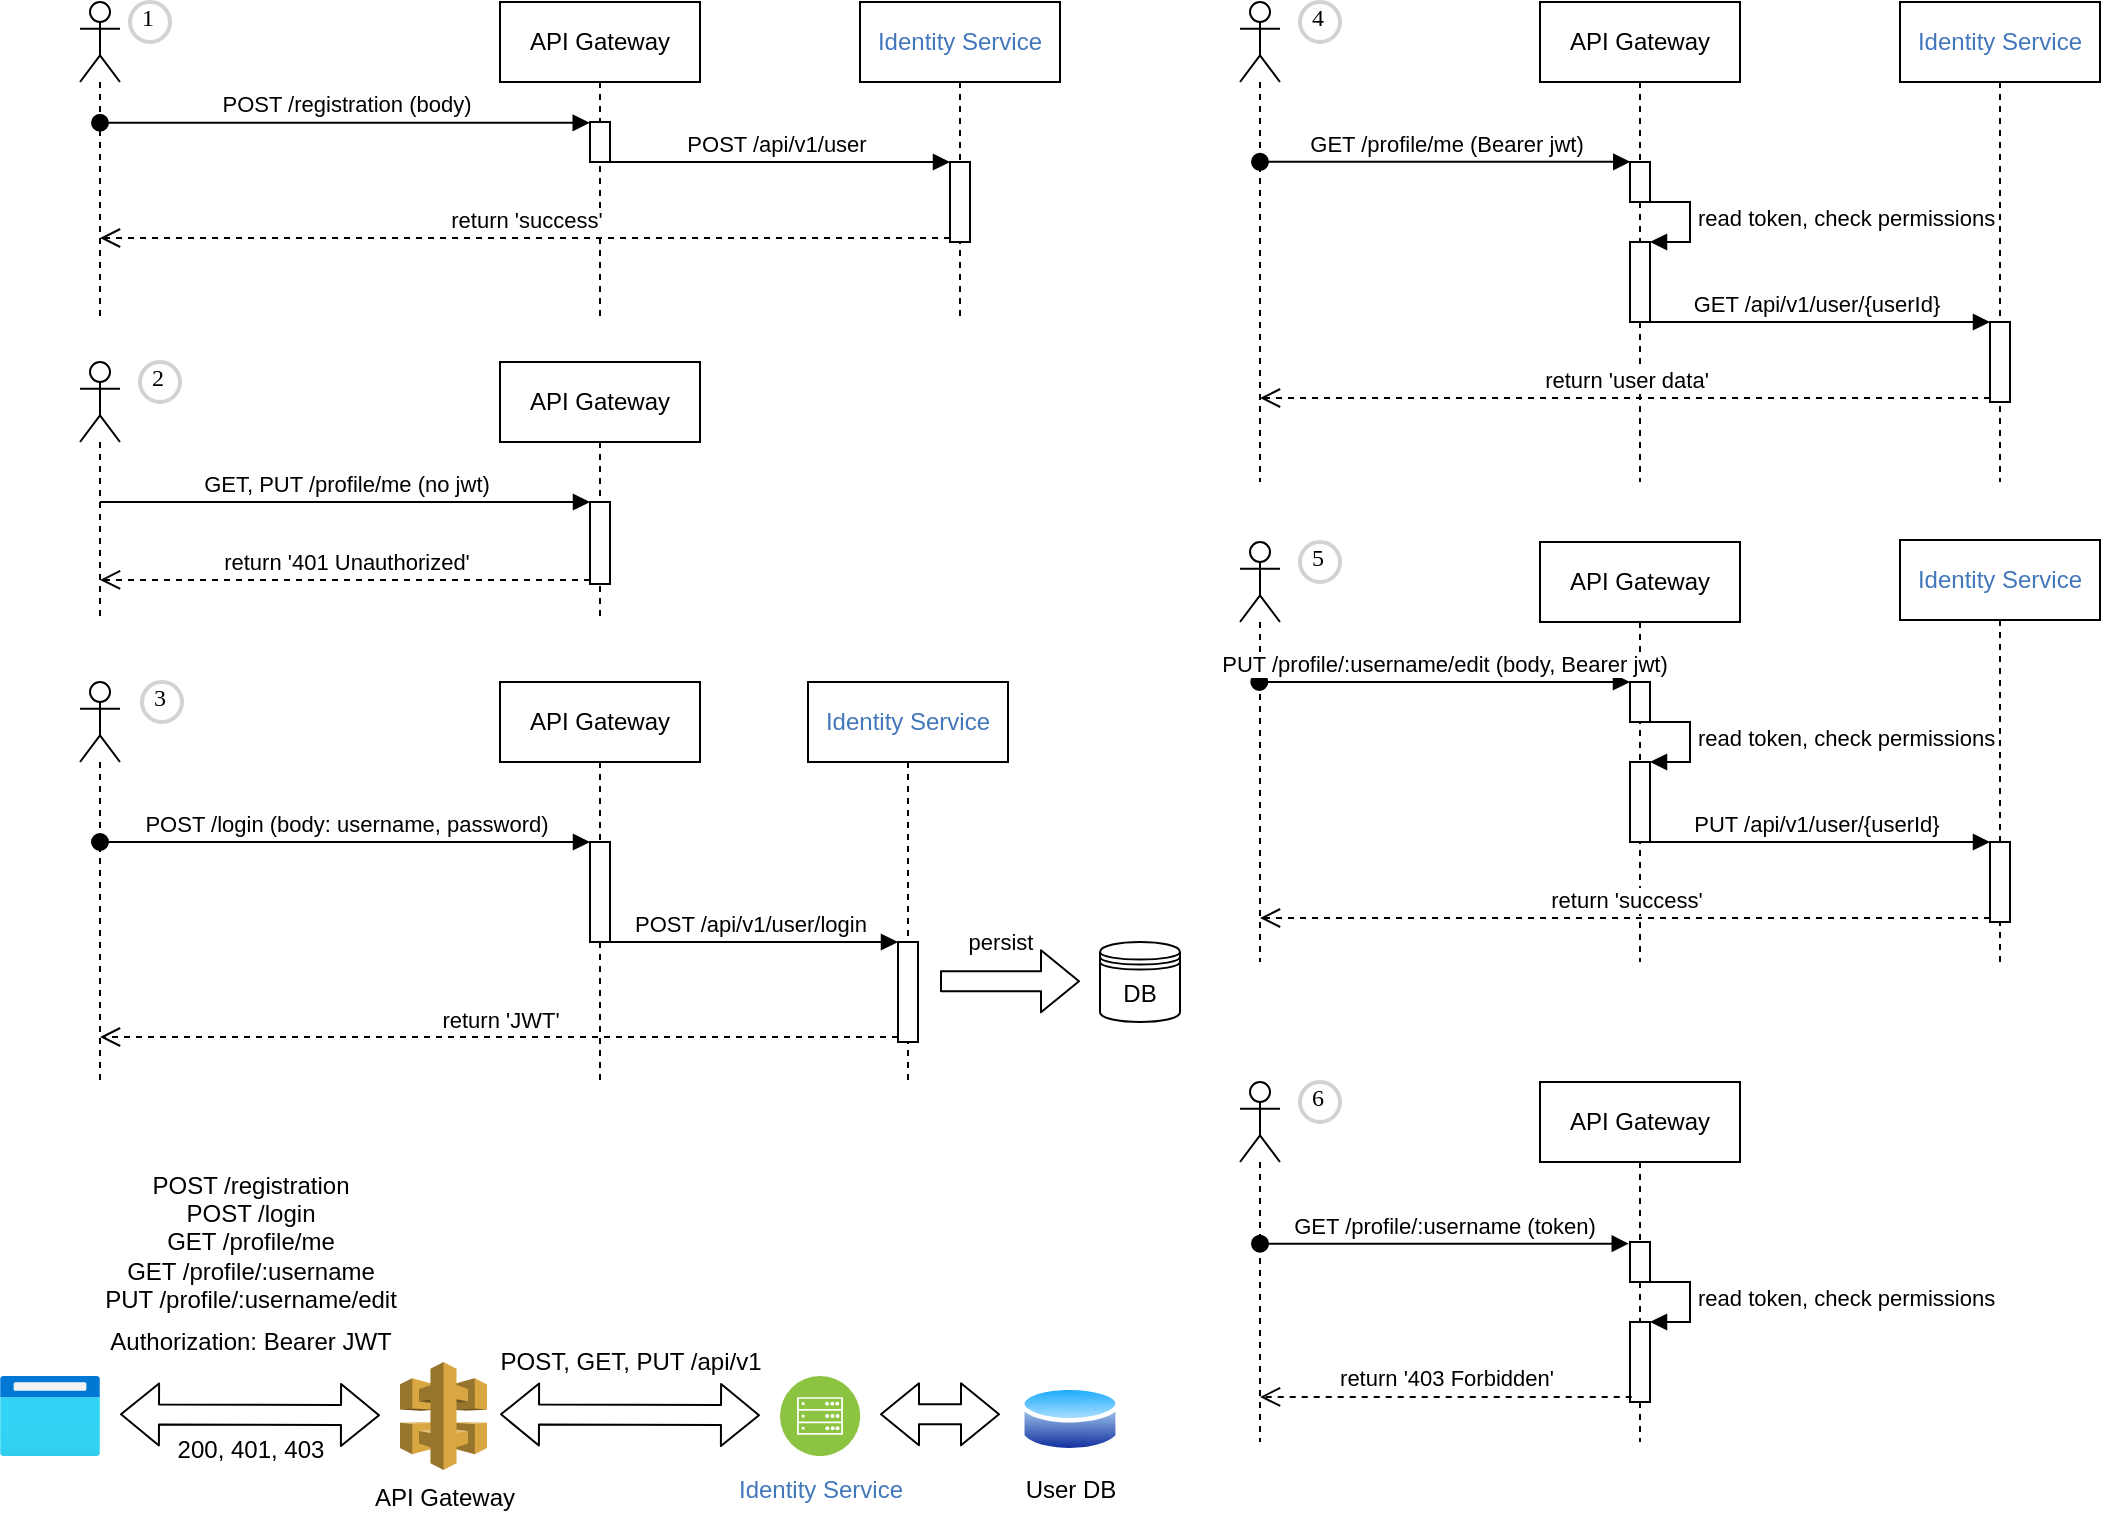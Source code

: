<mxfile version="14.4.4" type="device"><diagram id="nFXJjikjOwIT_BR8X2z7" name="Page-1"><mxGraphModel dx="1390" dy="777" grid="1" gridSize="10" guides="1" tooltips="1" connect="1" arrows="1" fold="1" page="1" pageScale="1" pageWidth="827" pageHeight="1169" math="0" shadow="0"><root><mxCell id="0"/><mxCell id="1" parent="0"/><mxCell id="s508sq6G9Ck7QgXvj-ri-51" value="API Gateway" style="outlineConnect=0;dashed=0;verticalLabelPosition=bottom;verticalAlign=top;align=center;html=1;shape=mxgraph.aws3.api_gateway;fillColor=#D9A741;gradientColor=none;" parent="1" vertex="1"><mxGeometry x="240" y="720" width="43.51" height="54" as="geometry"/></mxCell><mxCell id="s508sq6G9Ck7QgXvj-ri-53" value="" style="aspect=fixed;html=1;points=[];align=center;image;fontSize=12;image=img/lib/azure2/general/Browser.svg;" parent="1" vertex="1"><mxGeometry x="40" y="727" width="50" height="40" as="geometry"/></mxCell><mxCell id="s508sq6G9Ck7QgXvj-ri-56" value="Identity Service" style="aspect=fixed;perimeter=ellipsePerimeter;html=1;align=center;shadow=0;dashed=0;fontColor=#4277BB;labelBackgroundColor=#ffffff;fontSize=12;spacingTop=3;image;image=img/lib/ibm/infrastructure/mobile_backend.svg;" parent="1" vertex="1"><mxGeometry x="430" y="727" width="40" height="40" as="geometry"/></mxCell><mxCell id="s508sq6G9Ck7QgXvj-ri-83" value="" style="shape=umlLifeline;participant=umlActor;perimeter=lifelinePerimeter;whiteSpace=wrap;html=1;container=1;collapsible=0;recursiveResize=0;verticalAlign=top;spacingTop=36;outlineConnect=0;" parent="1" vertex="1"><mxGeometry x="80" y="40" width="20" height="160" as="geometry"/></mxCell><mxCell id="s508sq6G9Ck7QgXvj-ri-85" value="API Gateway" style="shape=umlLifeline;perimeter=lifelinePerimeter;whiteSpace=wrap;html=1;container=1;collapsible=0;recursiveResize=0;outlineConnect=0;fillColor=#ffffff;" parent="1" vertex="1"><mxGeometry x="290" y="40" width="100" height="160" as="geometry"/></mxCell><mxCell id="s508sq6G9Ck7QgXvj-ri-118" value="" style="html=1;points=[];perimeter=orthogonalPerimeter;fillColor=#ffffff;" parent="s508sq6G9Ck7QgXvj-ri-85" vertex="1"><mxGeometry x="45" y="60" width="10" height="20" as="geometry"/></mxCell><mxCell id="s508sq6G9Ck7QgXvj-ri-86" value="&lt;span style=&quot;color: rgb(66 , 119 , 187) ; background-color: rgb(255 , 255 , 255)&quot;&gt;Identity Service&lt;/span&gt;" style="shape=umlLifeline;perimeter=lifelinePerimeter;whiteSpace=wrap;html=1;container=1;collapsible=0;recursiveResize=0;outlineConnect=0;fillColor=#ffffff;" parent="1" vertex="1"><mxGeometry x="470" y="40" width="100" height="160" as="geometry"/></mxCell><mxCell id="s508sq6G9Ck7QgXvj-ri-110" value="" style="html=1;points=[];perimeter=orthogonalPerimeter;fillColor=#ffffff;" parent="s508sq6G9Ck7QgXvj-ri-86" vertex="1"><mxGeometry x="45" y="80" width="10" height="40" as="geometry"/></mxCell><mxCell id="s508sq6G9Ck7QgXvj-ri-111" value="POST /api/v1/user" style="html=1;verticalAlign=bottom;endArrow=block;entryX=0;entryY=0;" parent="1" source="s508sq6G9Ck7QgXvj-ri-85" target="s508sq6G9Ck7QgXvj-ri-110" edge="1"><mxGeometry relative="1" as="geometry"><mxPoint x="420" y="290" as="sourcePoint"/></mxGeometry></mxCell><mxCell id="s508sq6G9Ck7QgXvj-ri-112" value="return 'success'" style="html=1;verticalAlign=bottom;endArrow=open;dashed=1;endSize=8;exitX=0;exitY=0.95;" parent="1" source="s508sq6G9Ck7QgXvj-ri-110" target="s508sq6G9Ck7QgXvj-ri-83" edge="1"><mxGeometry relative="1" as="geometry"><mxPoint x="420" y="366" as="targetPoint"/></mxGeometry></mxCell><mxCell id="s508sq6G9Ck7QgXvj-ri-119" value="POST /registration (body)" style="html=1;verticalAlign=bottom;startArrow=oval;endArrow=block;startSize=8;entryX=-0.014;entryY=0.019;entryDx=0;entryDy=0;entryPerimeter=0;" parent="1" source="s508sq6G9Ck7QgXvj-ri-83" target="s508sq6G9Ck7QgXvj-ri-118" edge="1"><mxGeometry relative="1" as="geometry"><mxPoint x="150" y="120" as="sourcePoint"/></mxGeometry></mxCell><mxCell id="s508sq6G9Ck7QgXvj-ri-122" value="1" style="ellipse;whiteSpace=wrap;html=1;aspect=fixed;strokeWidth=2;fontFamily=Tahoma;spacingBottom=4;spacingRight=2;strokeColor=#d3d3d3;fillColor=#ffffff;" parent="1" vertex="1"><mxGeometry x="105" y="40" width="20" height="20" as="geometry"/></mxCell><mxCell id="s508sq6G9Ck7QgXvj-ri-162" value="" style="shape=umlLifeline;participant=umlActor;perimeter=lifelinePerimeter;whiteSpace=wrap;html=1;container=1;collapsible=0;recursiveResize=0;verticalAlign=top;spacingTop=36;outlineConnect=0;" parent="1" vertex="1"><mxGeometry x="80" y="220" width="20" height="130" as="geometry"/></mxCell><mxCell id="s508sq6G9Ck7QgXvj-ri-163" value="API Gateway" style="shape=umlLifeline;perimeter=lifelinePerimeter;whiteSpace=wrap;html=1;container=1;collapsible=0;recursiveResize=0;outlineConnect=0;fillColor=#ffffff;" parent="1" vertex="1"><mxGeometry x="290" y="220" width="100" height="130" as="geometry"/></mxCell><mxCell id="s508sq6G9Ck7QgXvj-ri-165" value="" style="html=1;points=[];perimeter=orthogonalPerimeter;fillColor=#ffffff;" parent="s508sq6G9Ck7QgXvj-ri-163" vertex="1"><mxGeometry x="45" y="70" width="10" height="41" as="geometry"/></mxCell><mxCell id="s508sq6G9Ck7QgXvj-ri-180" value="2" style="ellipse;whiteSpace=wrap;html=1;aspect=fixed;strokeWidth=2;fontFamily=Tahoma;spacingBottom=4;spacingRight=2;strokeColor=#d3d3d3;fillColor=#ffffff;" parent="1" vertex="1"><mxGeometry x="110" y="220" width="20" height="20" as="geometry"/></mxCell><mxCell id="s508sq6G9Ck7QgXvj-ri-181" value="GET, PUT /profile/me (no jwt)" style="html=1;verticalAlign=bottom;endArrow=block;entryX=0;entryY=0;" parent="1" source="s508sq6G9Ck7QgXvj-ri-162" target="s508sq6G9Ck7QgXvj-ri-165" edge="1"><mxGeometry relative="1" as="geometry"><mxPoint x="265" y="470" as="sourcePoint"/></mxGeometry></mxCell><mxCell id="s508sq6G9Ck7QgXvj-ri-182" value="return '401 Unauthorized'" style="html=1;verticalAlign=bottom;endArrow=open;dashed=1;endSize=8;exitX=0;exitY=0.95;" parent="1" source="s508sq6G9Ck7QgXvj-ri-165" target="s508sq6G9Ck7QgXvj-ri-162" edge="1"><mxGeometry relative="1" as="geometry"><mxPoint x="265" y="546" as="targetPoint"/></mxGeometry></mxCell><mxCell id="s508sq6G9Ck7QgXvj-ri-200" value="" style="shape=umlLifeline;participant=umlActor;perimeter=lifelinePerimeter;whiteSpace=wrap;html=1;container=1;collapsible=0;recursiveResize=0;verticalAlign=top;spacingTop=36;outlineConnect=0;" parent="1" vertex="1"><mxGeometry x="80" y="380" width="20" height="200" as="geometry"/></mxCell><mxCell id="s508sq6G9Ck7QgXvj-ri-201" value="API Gateway" style="shape=umlLifeline;perimeter=lifelinePerimeter;whiteSpace=wrap;html=1;container=1;collapsible=0;recursiveResize=0;outlineConnect=0;fillColor=#ffffff;" parent="1" vertex="1"><mxGeometry x="290" y="380" width="100" height="200" as="geometry"/></mxCell><mxCell id="s508sq6G9Ck7QgXvj-ri-203" value="" style="html=1;points=[];perimeter=orthogonalPerimeter;fillColor=#ffffff;" parent="s508sq6G9Ck7QgXvj-ri-201" vertex="1"><mxGeometry x="45" y="80" width="10" height="50" as="geometry"/></mxCell><mxCell id="s508sq6G9Ck7QgXvj-ri-207" value="&lt;span style=&quot;color: rgb(66 , 119 , 187) ; background-color: rgb(255 , 255 , 255)&quot;&gt;Identity Service&lt;/span&gt;" style="shape=umlLifeline;perimeter=lifelinePerimeter;whiteSpace=wrap;html=1;container=1;collapsible=0;recursiveResize=0;outlineConnect=0;fillColor=#ffffff;" parent="1" vertex="1"><mxGeometry x="444" y="380" width="100" height="200" as="geometry"/></mxCell><mxCell id="s508sq6G9Ck7QgXvj-ri-208" value="" style="html=1;points=[];perimeter=orthogonalPerimeter;fillColor=#ffffff;" parent="s508sq6G9Ck7QgXvj-ri-207" vertex="1"><mxGeometry x="45" y="130" width="10" height="50" as="geometry"/></mxCell><mxCell id="s508sq6G9Ck7QgXvj-ri-215" value="POST /login (body: username, password)" style="html=1;verticalAlign=bottom;startArrow=oval;endArrow=block;startSize=8;entryX=0;entryY=0;entryDx=0;entryDy=0;entryPerimeter=0;" parent="1" source="s508sq6G9Ck7QgXvj-ri-200" target="s508sq6G9Ck7QgXvj-ri-203" edge="1"><mxGeometry relative="1" as="geometry"><mxPoint x="275" y="650" as="sourcePoint"/></mxGeometry></mxCell><mxCell id="s508sq6G9Ck7QgXvj-ri-216" value="3" style="ellipse;whiteSpace=wrap;html=1;aspect=fixed;strokeWidth=2;fontFamily=Tahoma;spacingBottom=4;spacingRight=2;strokeColor=#d3d3d3;fillColor=#ffffff;" parent="1" vertex="1"><mxGeometry x="111" y="380" width="20" height="20" as="geometry"/></mxCell><mxCell id="s508sq6G9Ck7QgXvj-ri-217" value="POST /api/v1/user/login" style="html=1;verticalAlign=bottom;endArrow=block;entryX=0;entryY=0;" parent="1" source="s508sq6G9Ck7QgXvj-ri-201" target="s508sq6G9Ck7QgXvj-ri-208" edge="1"><mxGeometry relative="1" as="geometry"><mxPoint x="445" y="730" as="sourcePoint"/></mxGeometry></mxCell><mxCell id="s508sq6G9Ck7QgXvj-ri-218" value="return 'JWT'" style="html=1;verticalAlign=bottom;endArrow=open;dashed=1;endSize=8;exitX=0;exitY=0.95;" parent="1" source="s508sq6G9Ck7QgXvj-ri-208" target="s508sq6G9Ck7QgXvj-ri-200" edge="1"><mxGeometry relative="1" as="geometry"><mxPoint x="90" y="758" as="targetPoint"/></mxGeometry></mxCell><mxCell id="s508sq6G9Ck7QgXvj-ri-233" value="DB" style="shape=datastore;whiteSpace=wrap;html=1;fillColor=#ffffff;" parent="1" vertex="1"><mxGeometry x="590" y="510" width="40" height="40" as="geometry"/></mxCell><mxCell id="s508sq6G9Ck7QgXvj-ri-234" value="" style="shape=flexArrow;endArrow=classic;html=1;" parent="1" edge="1"><mxGeometry width="50" height="50" relative="1" as="geometry"><mxPoint x="510" y="529.66" as="sourcePoint"/><mxPoint x="580" y="529.66" as="targetPoint"/></mxGeometry></mxCell><mxCell id="s508sq6G9Ck7QgXvj-ri-235" value="persist" style="edgeLabel;html=1;align=center;verticalAlign=middle;resizable=0;points=[];" parent="s508sq6G9Ck7QgXvj-ri-234" vertex="1" connectable="0"><mxGeometry x="-0.43" y="-3" relative="1" as="geometry"><mxPoint x="10" y="-22.66" as="offset"/></mxGeometry></mxCell><mxCell id="s508sq6G9Ck7QgXvj-ri-236" value="" style="shape=umlLifeline;participant=umlActor;perimeter=lifelinePerimeter;whiteSpace=wrap;html=1;container=1;collapsible=0;recursiveResize=0;verticalAlign=top;spacingTop=36;outlineConnect=0;" parent="1" vertex="1"><mxGeometry x="660" y="40" width="20" height="240" as="geometry"/></mxCell><mxCell id="s508sq6G9Ck7QgXvj-ri-237" value="API Gateway" style="shape=umlLifeline;perimeter=lifelinePerimeter;whiteSpace=wrap;html=1;container=1;collapsible=0;recursiveResize=0;outlineConnect=0;fillColor=#ffffff;" parent="1" vertex="1"><mxGeometry x="810" y="40" width="100" height="240" as="geometry"/></mxCell><mxCell id="s508sq6G9Ck7QgXvj-ri-240" value="" style="html=1;points=[];perimeter=orthogonalPerimeter;fillColor=#ffffff;" parent="s508sq6G9Ck7QgXvj-ri-237" vertex="1"><mxGeometry x="45" y="80" width="10" height="20" as="geometry"/></mxCell><mxCell id="s508sq6G9Ck7QgXvj-ri-268" value="" style="html=1;points=[];perimeter=orthogonalPerimeter;fillColor=#ffffff;" parent="s508sq6G9Ck7QgXvj-ri-237" vertex="1"><mxGeometry x="45" y="120" width="10" height="40" as="geometry"/></mxCell><mxCell id="s508sq6G9Ck7QgXvj-ri-269" value="read token, check permissions" style="edgeStyle=orthogonalEdgeStyle;html=1;align=left;spacingLeft=2;endArrow=block;rounded=0;entryX=1;entryY=0;" parent="s508sq6G9Ck7QgXvj-ri-237" target="s508sq6G9Ck7QgXvj-ri-268" edge="1"><mxGeometry relative="1" as="geometry"><mxPoint x="50" y="100" as="sourcePoint"/><Array as="points"><mxPoint x="75" y="100"/></Array></mxGeometry></mxCell><mxCell id="s508sq6G9Ck7QgXvj-ri-243" value="&lt;span style=&quot;color: rgb(66 , 119 , 187) ; background-color: rgb(255 , 255 , 255)&quot;&gt;Identity Service&lt;/span&gt;" style="shape=umlLifeline;perimeter=lifelinePerimeter;whiteSpace=wrap;html=1;container=1;collapsible=0;recursiveResize=0;outlineConnect=0;fillColor=#ffffff;" parent="1" vertex="1"><mxGeometry x="990" y="40" width="100" height="240" as="geometry"/></mxCell><mxCell id="s508sq6G9Ck7QgXvj-ri-245" value="" style="html=1;points=[];perimeter=orthogonalPerimeter;fillColor=#ffffff;" parent="s508sq6G9Ck7QgXvj-ri-243" vertex="1"><mxGeometry x="45" y="160" width="10" height="40" as="geometry"/></mxCell><mxCell id="s508sq6G9Ck7QgXvj-ri-256" value="GET /profile/me (Bearer jwt)" style="html=1;verticalAlign=bottom;startArrow=oval;endArrow=block;startSize=8;entryX=0.013;entryY=-0.004;entryDx=0;entryDy=0;entryPerimeter=0;" parent="1" source="s508sq6G9Ck7QgXvj-ri-236" target="s508sq6G9Ck7QgXvj-ri-240" edge="1"><mxGeometry relative="1" as="geometry"><mxPoint x="795" y="380" as="sourcePoint"/></mxGeometry></mxCell><mxCell id="s508sq6G9Ck7QgXvj-ri-257" value="GET /api/v1/user/{userId}" style="html=1;verticalAlign=bottom;endArrow=block;entryX=0;entryY=0;" parent="1" source="s508sq6G9Ck7QgXvj-ri-237" target="s508sq6G9Ck7QgXvj-ri-245" edge="1"><mxGeometry relative="1" as="geometry"><mxPoint x="965" y="420" as="sourcePoint"/></mxGeometry></mxCell><mxCell id="s508sq6G9Ck7QgXvj-ri-258" value="return 'user data'" style="html=1;verticalAlign=bottom;endArrow=open;dashed=1;endSize=8;exitX=0;exitY=0.95;" parent="1" source="s508sq6G9Ck7QgXvj-ri-245" target="s508sq6G9Ck7QgXvj-ri-236" edge="1"><mxGeometry relative="1" as="geometry"><mxPoint x="965" y="496" as="targetPoint"/></mxGeometry></mxCell><mxCell id="s508sq6G9Ck7QgXvj-ri-271" value="4" style="ellipse;whiteSpace=wrap;html=1;aspect=fixed;strokeWidth=2;fontFamily=Tahoma;spacingBottom=4;spacingRight=2;strokeColor=#d3d3d3;fillColor=#ffffff;" parent="1" vertex="1"><mxGeometry x="690" y="40" width="20" height="20" as="geometry"/></mxCell><mxCell id="s508sq6G9Ck7QgXvj-ri-277" value="User DB" style="aspect=fixed;perimeter=ellipsePerimeter;html=1;align=center;shadow=0;dashed=0;spacingTop=3;image;image=img/lib/active_directory/database.svg;fillColor=#ffffff;" parent="1" vertex="1"><mxGeometry x="550" y="730" width="50" height="37" as="geometry"/></mxCell><mxCell id="s508sq6G9Ck7QgXvj-ri-278" value="" style="shape=flexArrow;endArrow=classic;startArrow=classic;html=1;" parent="1" edge="1"><mxGeometry width="50" height="50" relative="1" as="geometry"><mxPoint x="480" y="746.17" as="sourcePoint"/><mxPoint x="540" y="746.17" as="targetPoint"/></mxGeometry></mxCell><mxCell id="s508sq6G9Ck7QgXvj-ri-289" value="" style="shape=umlLifeline;participant=umlActor;perimeter=lifelinePerimeter;whiteSpace=wrap;html=1;container=1;collapsible=0;recursiveResize=0;verticalAlign=top;spacingTop=36;outlineConnect=0;" parent="1" vertex="1"><mxGeometry x="660" y="310" width="20" height="210" as="geometry"/></mxCell><mxCell id="s508sq6G9Ck7QgXvj-ri-290" value="API Gateway" style="shape=umlLifeline;perimeter=lifelinePerimeter;whiteSpace=wrap;html=1;container=1;collapsible=0;recursiveResize=0;outlineConnect=0;fillColor=#ffffff;" parent="1" vertex="1"><mxGeometry x="810" y="310" width="100" height="210" as="geometry"/></mxCell><mxCell id="s508sq6G9Ck7QgXvj-ri-295" value="" style="html=1;points=[];perimeter=orthogonalPerimeter;fillColor=#ffffff;" parent="s508sq6G9Ck7QgXvj-ri-290" vertex="1"><mxGeometry x="45" y="70" width="10" height="20" as="geometry"/></mxCell><mxCell id="s508sq6G9Ck7QgXvj-ri-351" value="" style="html=1;points=[];perimeter=orthogonalPerimeter;fillColor=#ffffff;align=center;" parent="s508sq6G9Ck7QgXvj-ri-290" vertex="1"><mxGeometry x="45" y="110" width="10" height="40" as="geometry"/></mxCell><mxCell id="s508sq6G9Ck7QgXvj-ri-352" value="read token, check permissions" style="edgeStyle=orthogonalEdgeStyle;html=1;align=left;spacingLeft=2;endArrow=block;rounded=0;entryX=1;entryY=0;" parent="s508sq6G9Ck7QgXvj-ri-290" target="s508sq6G9Ck7QgXvj-ri-351" edge="1"><mxGeometry relative="1" as="geometry"><mxPoint x="50" y="90" as="sourcePoint"/><Array as="points"><mxPoint x="75" y="90"/></Array></mxGeometry></mxCell><mxCell id="s508sq6G9Ck7QgXvj-ri-297" value="&lt;span style=&quot;color: rgb(66 , 119 , 187) ; background-color: rgb(255 , 255 , 255)&quot;&gt;Identity Service&lt;/span&gt;" style="shape=umlLifeline;perimeter=lifelinePerimeter;whiteSpace=wrap;html=1;container=1;collapsible=0;recursiveResize=0;outlineConnect=0;fillColor=#ffffff;" parent="1" vertex="1"><mxGeometry x="990" y="309" width="100" height="211" as="geometry"/></mxCell><mxCell id="s508sq6G9Ck7QgXvj-ri-319" value="PUT /profile/:username/edit (body, Bearer jwt)" style="html=1;verticalAlign=bottom;startArrow=oval;endArrow=block;startSize=8;" parent="1" target="s508sq6G9Ck7QgXvj-ri-295" edge="1"><mxGeometry relative="1" as="geometry"><mxPoint x="669.667" y="380" as="sourcePoint"/></mxGeometry></mxCell><mxCell id="s508sq6G9Ck7QgXvj-ri-320" value="PUT /api/v1/user/{userId}" style="html=1;verticalAlign=bottom;endArrow=block;entryX=0;entryY=0;" parent="1" source="s508sq6G9Ck7QgXvj-ri-290" target="s508sq6G9Ck7QgXvj-ri-301" edge="1"><mxGeometry relative="1" as="geometry"><mxPoint x="919.667" y="400" as="sourcePoint"/></mxGeometry></mxCell><mxCell id="s508sq6G9Ck7QgXvj-ri-321" value="return 'success'" style="html=1;verticalAlign=bottom;endArrow=open;dashed=1;endSize=8;exitX=0;exitY=0.95;" parent="1" source="s508sq6G9Ck7QgXvj-ri-301" edge="1"><mxGeometry relative="1" as="geometry"><mxPoint x="670" y="498" as="targetPoint"/></mxGeometry></mxCell><mxCell id="s508sq6G9Ck7QgXvj-ri-325" value="5" style="ellipse;whiteSpace=wrap;html=1;aspect=fixed;strokeWidth=2;fontFamily=Tahoma;spacingBottom=4;spacingRight=2;strokeColor=#d3d3d3;fillColor=#ffffff;" parent="1" vertex="1"><mxGeometry x="690" y="310" width="20" height="20" as="geometry"/></mxCell><mxCell id="s508sq6G9Ck7QgXvj-ri-327" value="" style="shape=umlLifeline;participant=umlActor;perimeter=lifelinePerimeter;whiteSpace=wrap;html=1;container=1;collapsible=0;recursiveResize=0;verticalAlign=top;spacingTop=36;outlineConnect=0;" parent="1" vertex="1"><mxGeometry x="660" y="580" width="20" height="180" as="geometry"/></mxCell><mxCell id="s508sq6G9Ck7QgXvj-ri-328" value="API Gateway" style="shape=umlLifeline;perimeter=lifelinePerimeter;whiteSpace=wrap;html=1;container=1;collapsible=0;recursiveResize=0;outlineConnect=0;fillColor=#ffffff;" parent="1" vertex="1"><mxGeometry x="810" y="580" width="100" height="180" as="geometry"/></mxCell><mxCell id="s508sq6G9Ck7QgXvj-ri-330" value="" style="html=1;points=[];perimeter=orthogonalPerimeter;fillColor=#ffffff;" parent="s508sq6G9Ck7QgXvj-ri-328" vertex="1"><mxGeometry x="45" y="80" width="10" height="20" as="geometry"/></mxCell><mxCell id="s508sq6G9Ck7QgXvj-ri-358" value="" style="html=1;points=[];perimeter=orthogonalPerimeter;fillColor=#ffffff;align=center;" parent="s508sq6G9Ck7QgXvj-ri-328" vertex="1"><mxGeometry x="45" y="120" width="10" height="40" as="geometry"/></mxCell><mxCell id="s508sq6G9Ck7QgXvj-ri-359" value="read token, check permissions" style="edgeStyle=orthogonalEdgeStyle;html=1;align=left;spacingLeft=2;endArrow=block;rounded=0;entryX=1;entryY=0;" parent="s508sq6G9Ck7QgXvj-ri-328" target="s508sq6G9Ck7QgXvj-ri-358" edge="1"><mxGeometry relative="1" as="geometry"><mxPoint x="50" y="100" as="sourcePoint"/><Array as="points"><mxPoint x="75" y="100"/></Array></mxGeometry></mxCell><mxCell id="s508sq6G9Ck7QgXvj-ri-338" value="GET /profile/:username (token)" style="html=1;verticalAlign=bottom;startArrow=oval;endArrow=block;startSize=8;entryX=-0.061;entryY=0.042;entryDx=0;entryDy=0;entryPerimeter=0;" parent="1" source="s508sq6G9Ck7QgXvj-ri-327" target="s508sq6G9Ck7QgXvj-ri-330" edge="1"><mxGeometry relative="1" as="geometry"><mxPoint x="669.667" y="750" as="sourcePoint"/><mxPoint x="860" y="660" as="targetPoint"/></mxGeometry></mxCell><mxCell id="s508sq6G9Ck7QgXvj-ri-340" value="return '403 Forbidden'" style="html=1;verticalAlign=bottom;endArrow=open;dashed=1;endSize=8;exitX=0.086;exitY=0.936;exitDx=0;exitDy=0;exitPerimeter=0;" parent="1" source="s508sq6G9Ck7QgXvj-ri-358" target="s508sq6G9Ck7QgXvj-ri-327" edge="1"><mxGeometry relative="1" as="geometry"><mxPoint x="669.667" y="808" as="targetPoint"/><mxPoint x="1035" y="808" as="sourcePoint"/></mxGeometry></mxCell><mxCell id="s508sq6G9Ck7QgXvj-ri-342" value="6" style="ellipse;whiteSpace=wrap;html=1;aspect=fixed;strokeWidth=2;fontFamily=Tahoma;spacingBottom=4;spacingRight=2;strokeColor=#d3d3d3;fillColor=#ffffff;" parent="1" vertex="1"><mxGeometry x="690" y="580" width="20" height="20" as="geometry"/></mxCell><mxCell id="s508sq6G9Ck7QgXvj-ri-344" value="" style="shape=flexArrow;endArrow=classic;startArrow=classic;html=1;" parent="1" edge="1"><mxGeometry width="50" height="50" relative="1" as="geometry"><mxPoint x="290" y="746.17" as="sourcePoint"/><mxPoint x="420" y="746.59" as="targetPoint"/></mxGeometry></mxCell><mxCell id="s508sq6G9Ck7QgXvj-ri-345" value="" style="shape=flexArrow;endArrow=classic;startArrow=classic;html=1;" parent="1" edge="1"><mxGeometry width="50" height="50" relative="1" as="geometry"><mxPoint x="100" y="746.17" as="sourcePoint"/><mxPoint x="230" y="746.59" as="targetPoint"/></mxGeometry></mxCell><mxCell id="s508sq6G9Ck7QgXvj-ri-346" value="200, 401, 403" style="text;html=1;align=center;verticalAlign=middle;resizable=0;points=[];autosize=1;" parent="1" vertex="1"><mxGeometry x="120" y="754" width="90" height="20" as="geometry"/></mxCell><mxCell id="s508sq6G9Ck7QgXvj-ri-347" value="POST /registration&lt;br&gt;POST /login&lt;br&gt;GET /profile/me&lt;br&gt;GET /profile/:username&lt;br&gt;PUT /profile/:username/edit" style="text;html=1;align=center;verticalAlign=middle;resizable=0;points=[];autosize=1;" parent="1" vertex="1"><mxGeometry x="85" y="620" width="160" height="80" as="geometry"/></mxCell><mxCell id="s508sq6G9Ck7QgXvj-ri-348" value="POST, GET, PUT /api/v1" style="text;html=1;align=center;verticalAlign=middle;resizable=0;points=[];autosize=1;" parent="1" vertex="1"><mxGeometry x="280" y="710" width="150" height="20" as="geometry"/></mxCell><mxCell id="s508sq6G9Ck7QgXvj-ri-301" value="" style="html=1;points=[];perimeter=orthogonalPerimeter;fillColor=#ffffff;" parent="1" vertex="1"><mxGeometry x="1035" y="460" width="10" height="40" as="geometry"/></mxCell><mxCell id="s508sq6G9Ck7QgXvj-ri-353" value="Authorization: Bearer JWT" style="text;html=1;align=center;verticalAlign=middle;resizable=0;points=[];autosize=1;" parent="1" vertex="1"><mxGeometry x="85" y="700" width="160" height="20" as="geometry"/></mxCell></root></mxGraphModel></diagram></mxfile>